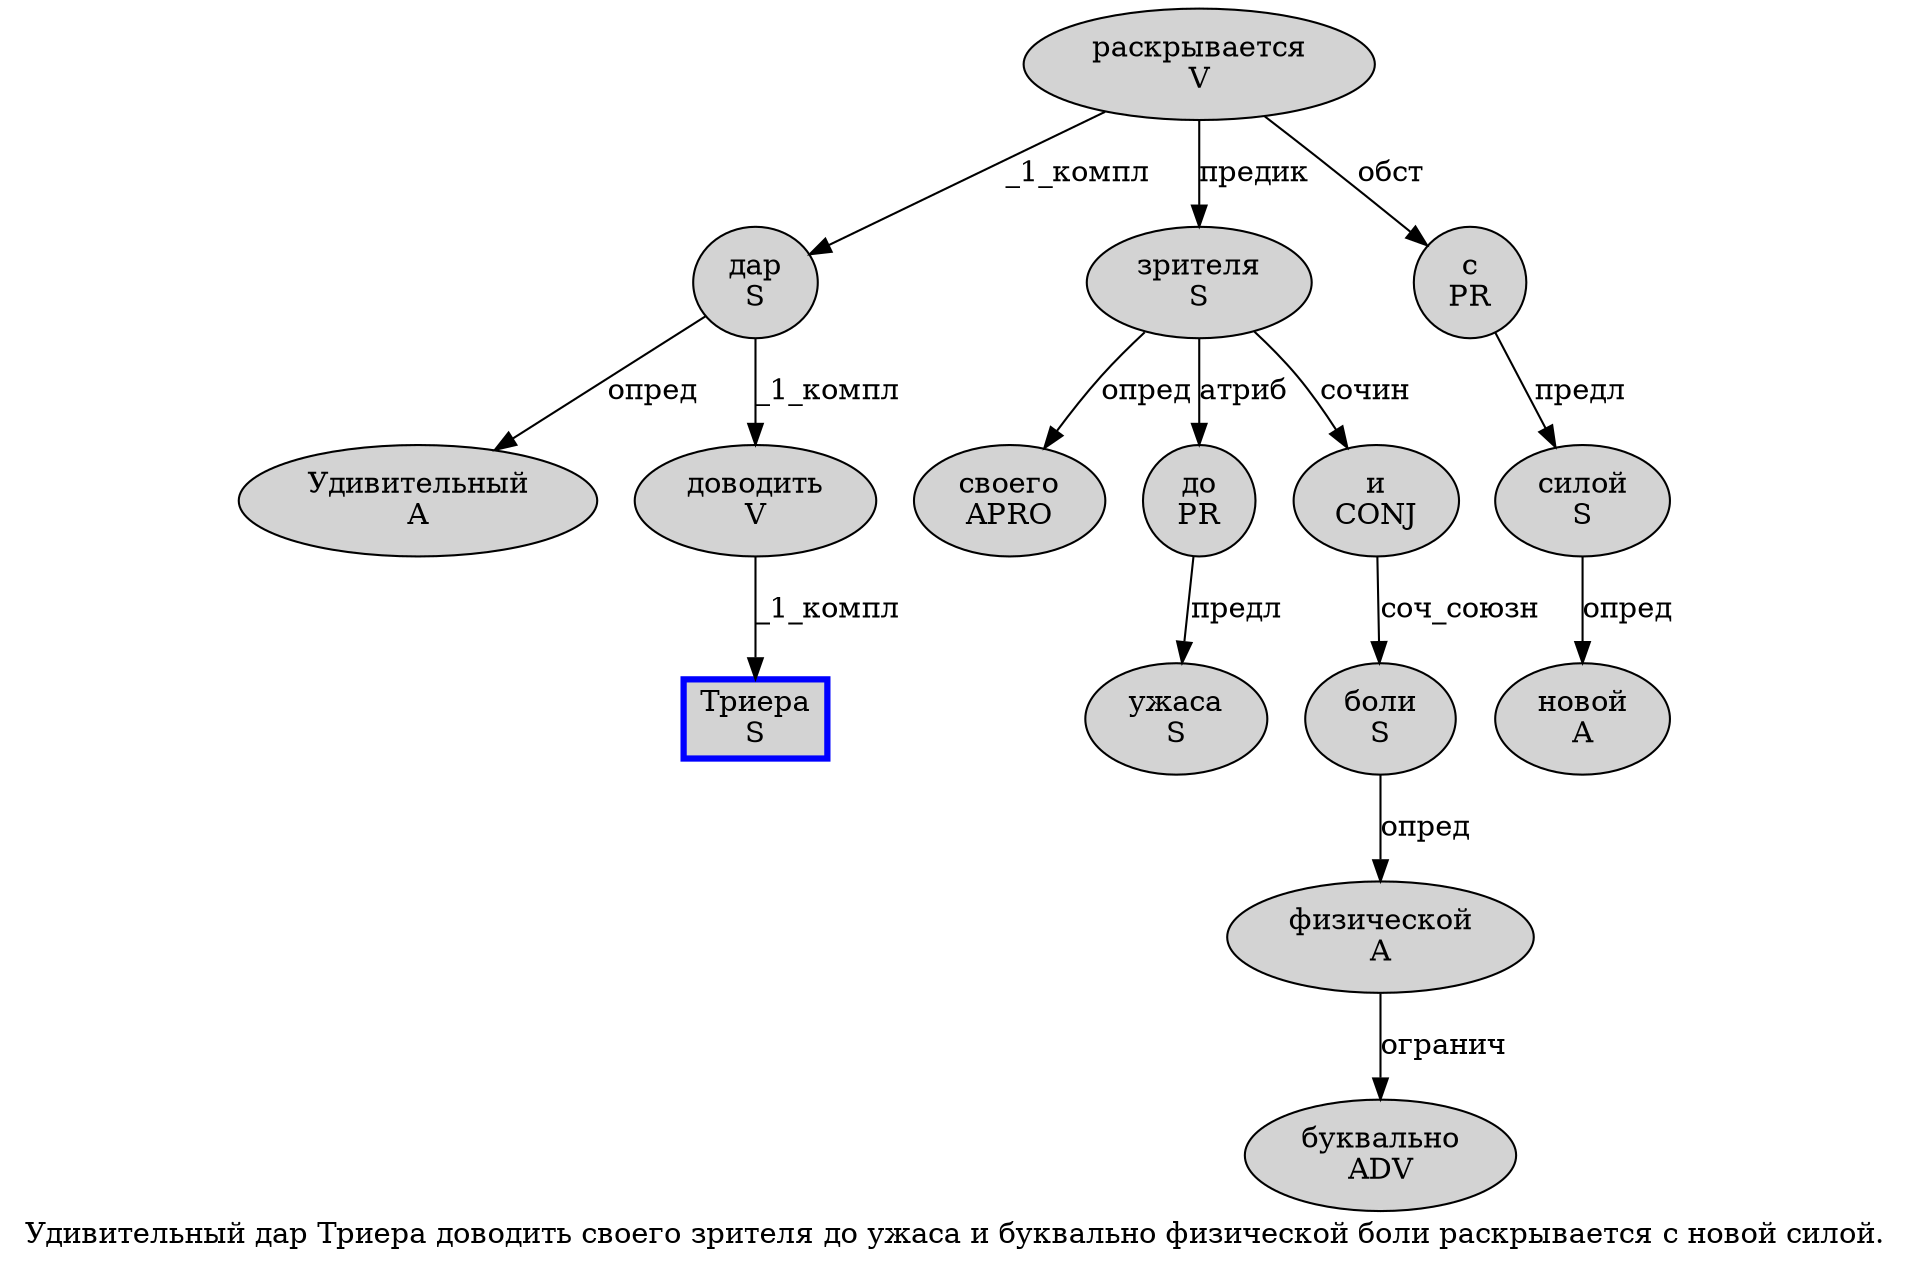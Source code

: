 digraph SENTENCE_249 {
	graph [label="Удивительный дар Триера доводить своего зрителя до ужаса и буквально физической боли раскрывается с новой силой."]
	node [style=filled]
		0 [label="Удивительный
A" color="" fillcolor=lightgray penwidth=1 shape=ellipse]
		1 [label="дар
S" color="" fillcolor=lightgray penwidth=1 shape=ellipse]
		2 [label="Триера
S" color=blue fillcolor=lightgray penwidth=3 shape=box]
		3 [label="доводить
V" color="" fillcolor=lightgray penwidth=1 shape=ellipse]
		4 [label="своего
APRO" color="" fillcolor=lightgray penwidth=1 shape=ellipse]
		5 [label="зрителя
S" color="" fillcolor=lightgray penwidth=1 shape=ellipse]
		6 [label="до
PR" color="" fillcolor=lightgray penwidth=1 shape=ellipse]
		7 [label="ужаса
S" color="" fillcolor=lightgray penwidth=1 shape=ellipse]
		8 [label="и
CONJ" color="" fillcolor=lightgray penwidth=1 shape=ellipse]
		9 [label="буквально
ADV" color="" fillcolor=lightgray penwidth=1 shape=ellipse]
		10 [label="физической
A" color="" fillcolor=lightgray penwidth=1 shape=ellipse]
		11 [label="боли
S" color="" fillcolor=lightgray penwidth=1 shape=ellipse]
		12 [label="раскрывается
V" color="" fillcolor=lightgray penwidth=1 shape=ellipse]
		13 [label="с
PR" color="" fillcolor=lightgray penwidth=1 shape=ellipse]
		14 [label="новой
A" color="" fillcolor=lightgray penwidth=1 shape=ellipse]
		15 [label="силой
S" color="" fillcolor=lightgray penwidth=1 shape=ellipse]
			6 -> 7 [label="предл"]
			3 -> 2 [label="_1_компл"]
			8 -> 11 [label="соч_союзн"]
			12 -> 1 [label="_1_компл"]
			12 -> 5 [label="предик"]
			12 -> 13 [label="обст"]
			15 -> 14 [label="опред"]
			10 -> 9 [label="огранич"]
			1 -> 0 [label="опред"]
			1 -> 3 [label="_1_компл"]
			13 -> 15 [label="предл"]
			5 -> 4 [label="опред"]
			5 -> 6 [label="атриб"]
			5 -> 8 [label="сочин"]
			11 -> 10 [label="опред"]
}